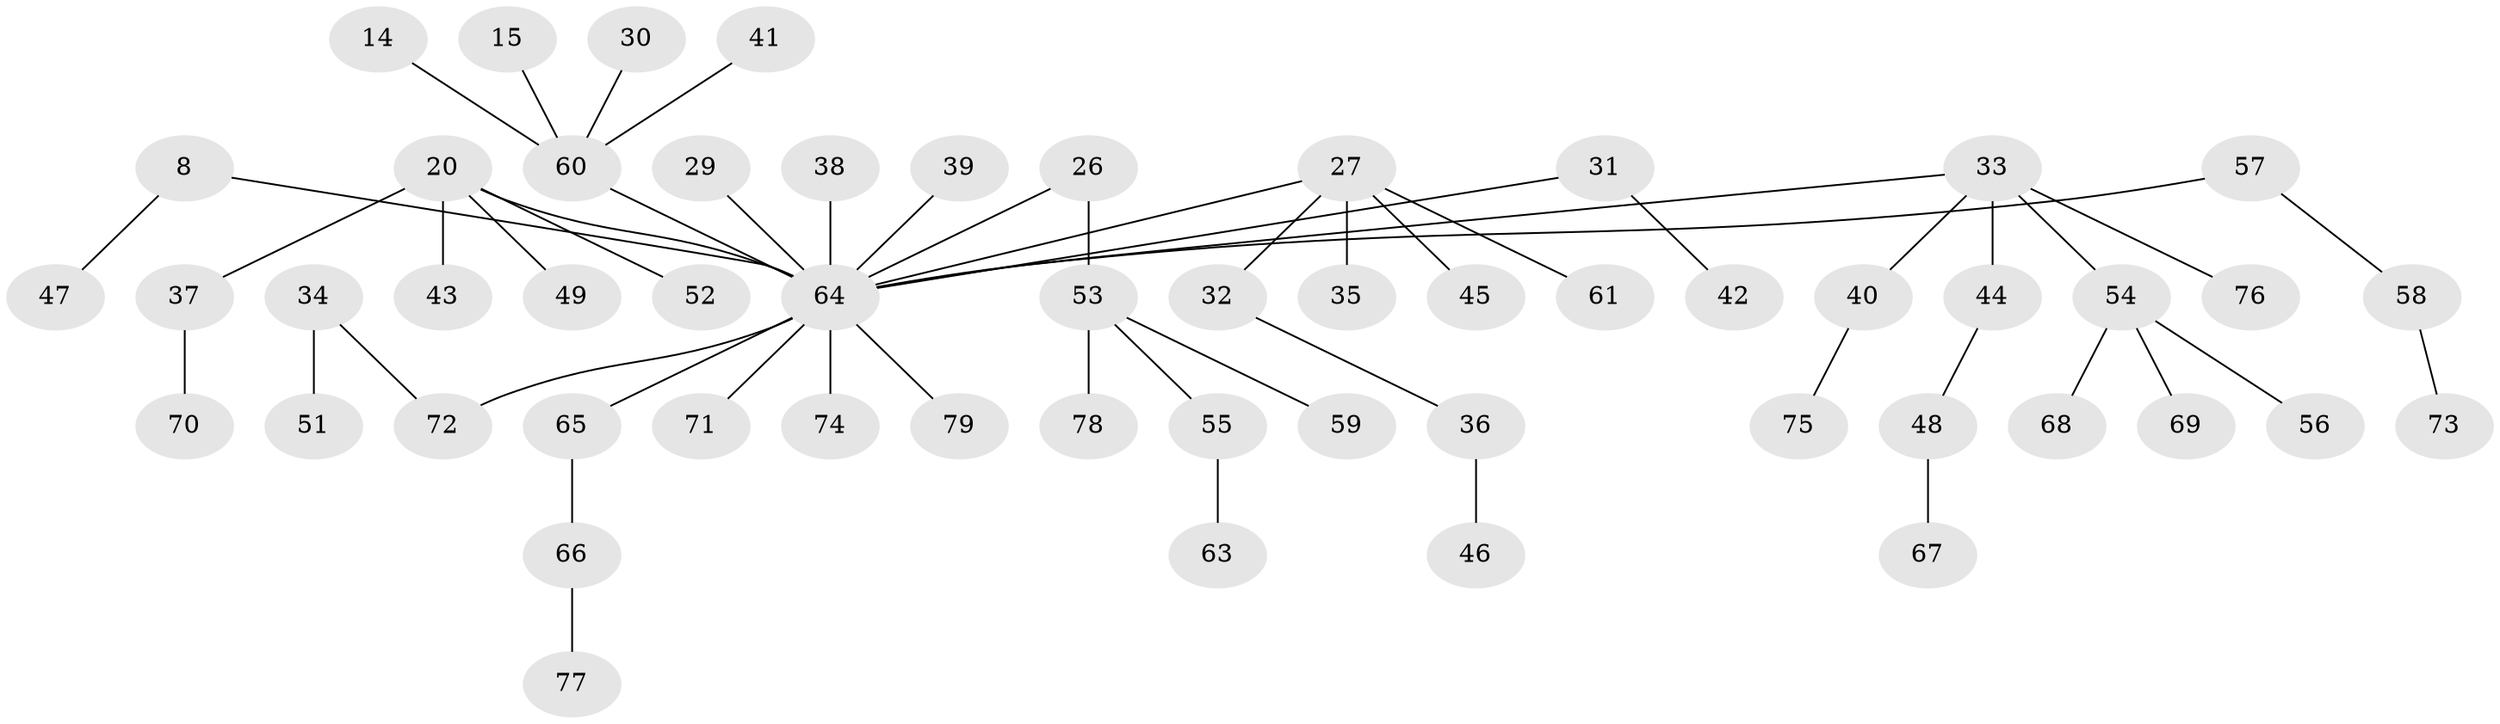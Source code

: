 // original degree distribution, {5: 0.0379746835443038, 7: 0.012658227848101266, 4: 0.08860759493670886, 2: 0.3037974683544304, 3: 0.08860759493670886, 1: 0.46835443037974683}
// Generated by graph-tools (version 1.1) at 2025/55/03/04/25 21:55:56]
// undirected, 55 vertices, 54 edges
graph export_dot {
graph [start="1"]
  node [color=gray90,style=filled];
  8;
  14;
  15;
  20;
  26;
  27 [super="+21+16"];
  29;
  30;
  31;
  32;
  33 [super="+9+13"];
  34;
  35;
  36;
  37;
  38;
  39;
  40;
  41;
  42;
  43;
  44;
  45;
  46;
  47;
  48;
  49;
  51;
  52;
  53;
  54;
  55;
  56;
  57;
  58;
  59;
  60 [super="+6+22"];
  61;
  63;
  64 [super="+2+7+28+4+24+12+5+18"];
  65 [super="+50+62"];
  66;
  67;
  68;
  69;
  70;
  71;
  72 [super="+25"];
  73;
  74;
  75;
  76;
  77;
  78;
  79;
  8 -- 47;
  8 -- 64;
  14 -- 60;
  15 -- 60;
  20 -- 37;
  20 -- 43;
  20 -- 49;
  20 -- 52;
  20 -- 64;
  26 -- 53;
  26 -- 64;
  27 -- 32;
  27 -- 35;
  27 -- 64;
  27 -- 61;
  27 -- 45;
  29 -- 64;
  30 -- 60;
  31 -- 42;
  31 -- 64;
  32 -- 36;
  33 -- 40;
  33 -- 76;
  33 -- 44;
  33 -- 54;
  33 -- 64;
  34 -- 51;
  34 -- 72;
  36 -- 46;
  37 -- 70;
  38 -- 64;
  39 -- 64;
  40 -- 75;
  41 -- 60;
  44 -- 48;
  48 -- 67;
  53 -- 55;
  53 -- 59;
  53 -- 78;
  54 -- 56;
  54 -- 68;
  54 -- 69;
  55 -- 63;
  57 -- 58;
  57 -- 64;
  58 -- 73;
  60 -- 64;
  64 -- 72;
  64 -- 71;
  64 -- 65;
  64 -- 74;
  64 -- 79;
  65 -- 66;
  66 -- 77;
}
